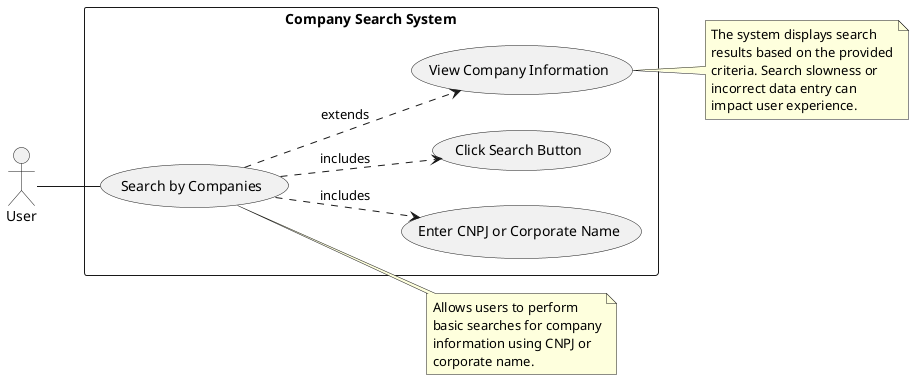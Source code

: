 @startuml 01-BusinessSearchSystem
left to right direction
skinparam packageStyle rectangle

actor User

rectangle "Company Search System" {
  User -- (Search by Companies)
  (Search by Companies) ..> (Enter CNPJ or Corporate Name) : includes
  (Search by Companies) ..> (Click Search Button) : includes
  (Search by Companies) ..> (View Company Information) : extends
}

note right of (Search by Companies)
  Allows users to perform
  basic searches for company
  information using CNPJ or
  corporate name.
end note

note right of (View Company Information)
  The system displays search
  results based on the provided
  criteria. Search slowness or
  incorrect data entry can
  impact user experience.
end note

@enduml
